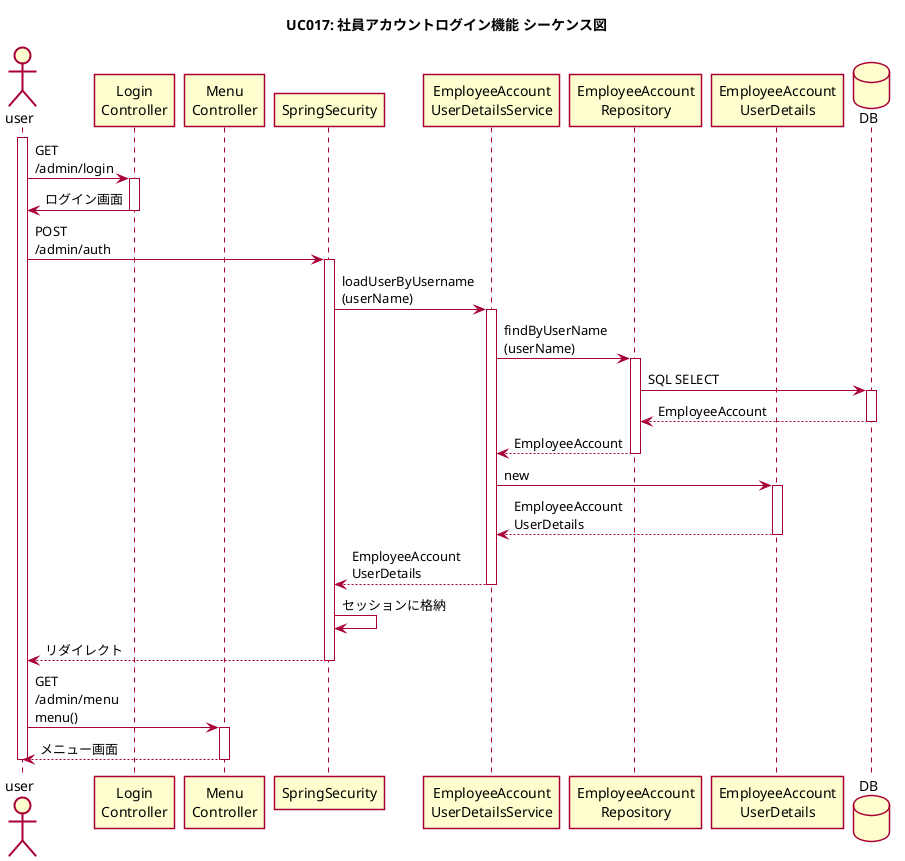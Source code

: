 @startuml

skin rose
title UC017: 社員アカウントログイン機能 シーケンス図
skinparam shadowing false
actor "user" as user
activate user
participant "Login\nController" as ctrl1
participant "Menu\nController" as ctrl2
participant "SpringSecurity" as sec
participant "EmployeeAccount\nUserDetailsService" as svc
participant "EmployeeAccount\nRepository" as repo
participant "EmployeeAccount\nUserDetails" as ud
database DB as db

user -> ctrl1 ++ : GET\n/admin/login
ctrl1 -> user -- : ログイン画面
user -> sec ++ : POST\n/admin/auth
sec -> svc ++ : loadUserByUsername\n(userName)
svc -> repo ++ : findByUserName\n(userName)
repo -> db ++ : SQL SELECT
db --> repo -- : EmployeeAccount
repo --> svc -- : EmployeeAccount
svc -> ud ++ : new
ud --> svc -- : EmployeeAccount\nUserDetails
svc --> sec -- : EmployeeAccount\nUserDetails
sec -> sec : セッションに格納
sec --> user -- : リダイレクト
user -> ctrl2 ++ : GET\n/admin/menu\nmenu()
ctrl2 --> user -- : メニュー画面

deactivate user

@enduml